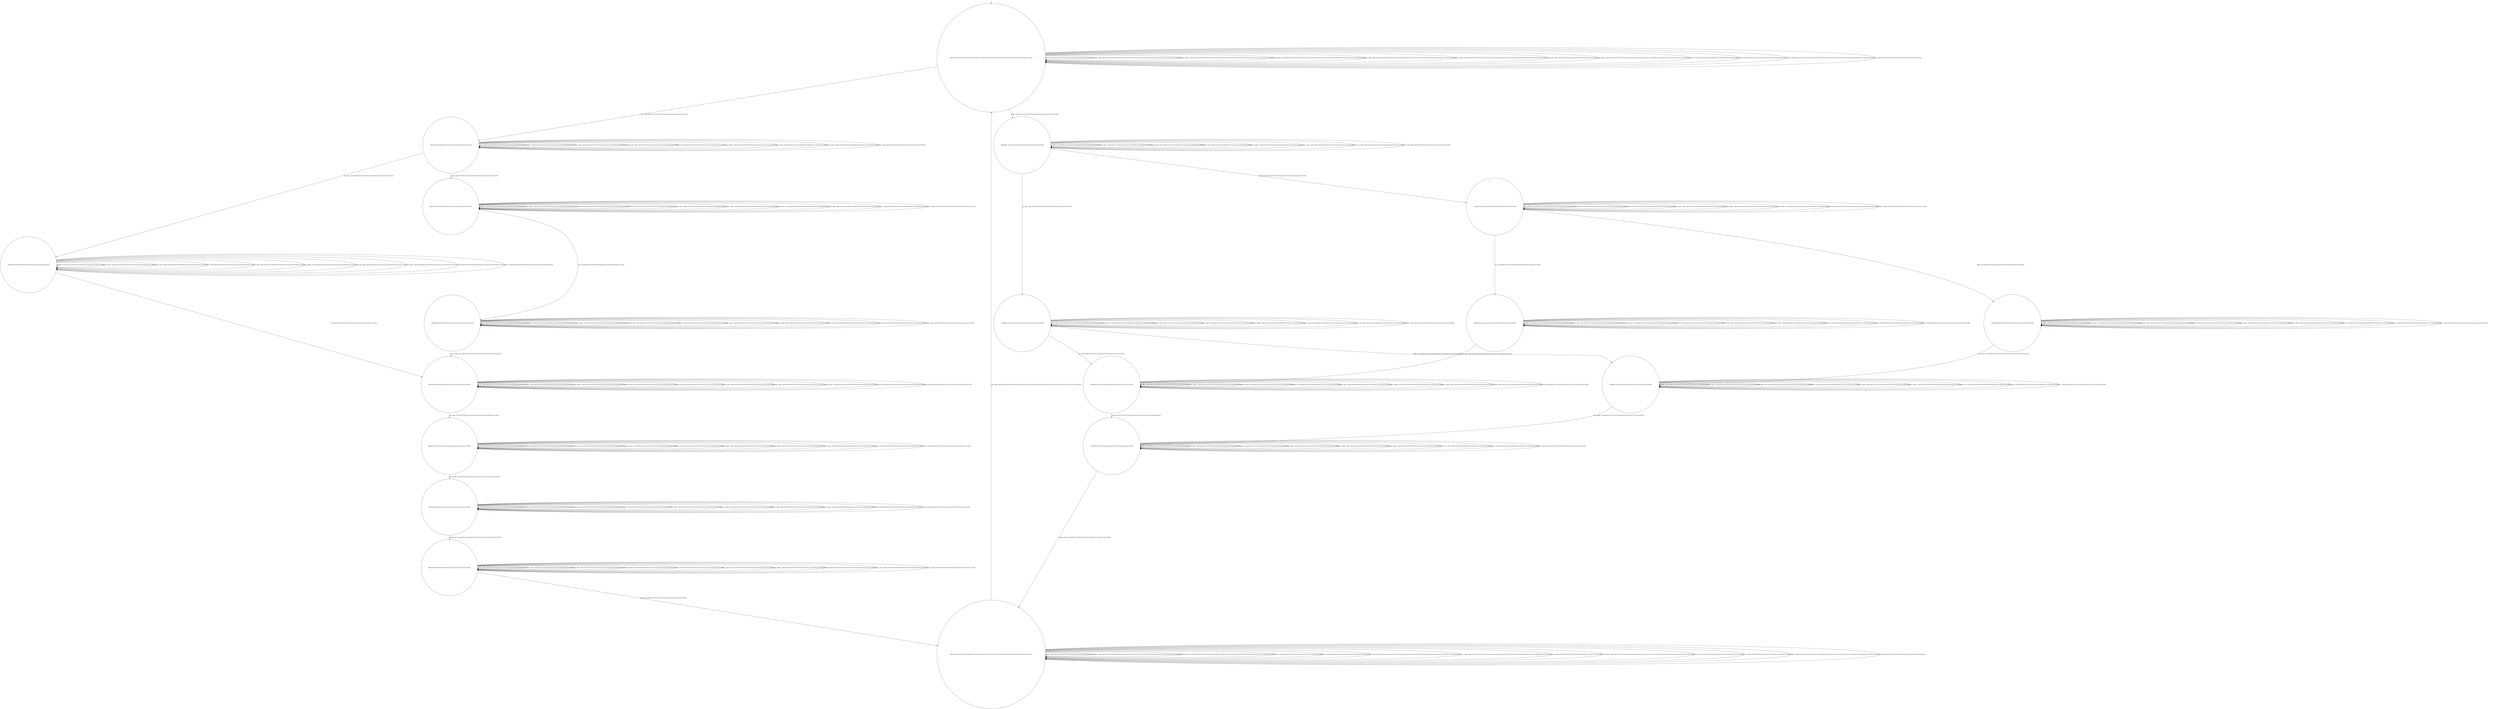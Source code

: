digraph g {
	edge [lblstyle="above, sloped"];
	s0 [shape="circle" label="0@[((EUR and CAP and TON and not DOL and not TEA and not COF) or (DOL and COF and TEA and not TON and not CAP and not EUR))]"];
	s1 [shape="circle" label="1@[((EUR and CAP and TON and not DOL and not TEA and not COF))]"];
	s2 [shape="circle" label="2@[((EUR and CAP and TON and not DOL and not TEA and not COF))]"];
	s3 [shape="circle" label="3@[((EUR and CAP and TON and not DOL and not TEA and not COF))]"];
	s4 [shape="circle" label="4@[((EUR and CAP and TON and not DOL and not TEA and not COF))]"];
	s5 [shape="circle" label="5@[((EUR and CAP and TON and not DOL and not TEA and not COF))]"];
	s6 [shape="circle" label="6@[((EUR and CAP and TON and not DOL and not TEA and not COF))]"];
	s7 [shape="circle" label="7@[((EUR and CAP and TON and not DOL and not TEA and not COF))]"];
	s8 [shape="circle" label="8@[((EUR and CAP and TON and not DOL and not TEA and not COF))]"];
	s9 [shape="circle" label="9@[((EUR and CAP and TON and not DOL and not TEA and not COF) or (DOL and COF and TEA and not TON and not CAP and not EUR))]"];
	s10 [shape="circle" label="10@[((DOL and COF and TEA and not TON and not CAP and not EUR))]"];
	s11 [shape="circle" label="11@[((DOL and COF and TEA and not TON and not CAP and not EUR))]"];
	s12 [shape="circle" label="12@[((DOL and COF and TEA and not TON and not CAP and not EUR))]"];
	s13 [shape="circle" label="13@[((DOL and COF and TEA and not TON and not CAP and not EUR))]"];
	s14 [shape="circle" label="14@[((DOL and COF and TEA and not TON and not CAP and not EUR))]"];
	s15 [shape="circle" label="15@[((DOL and COF and TEA and not TON and not CAP and not EUR))]"];
	s16 [shape="circle" label="16@[((DOL and COF and TEA and not TON and not CAP and not EUR))]"];
	s17 [shape="circle" label="17@[((DOL and COF and TEA and not TON and not CAP and not EUR))]"];
	s0 -> s0 [label="cap / nok() [((EUR and CAP and TON and not DOL and not TEA and not COF))]"];
	s0 -> s0 [label="coffee / nok() [((EUR and CAP and TON and not DOL and not TEA and not COF) or (DOL and COF and TEA and not TON and not CAP and not EUR))]"];
	s0 -> s0 [label="cup_taken / nok() [((EUR and CAP and TON and not DOL and not TEA and not COF) or (DOL and COF and TEA and not TON and not CAP and not EUR))]"];
	s0 -> s0 [label="display_done / nok() [((EUR and CAP and TON and not DOL and not TEA and not COF) or (DOL and COF and TEA and not TON and not CAP and not EUR))]"];
	s0 -> s10 [label="dollar / ok() [((DOL and COF and TEA and not TON and not CAP and not EUR))]"];
	s0 -> s1 [label="euro / ok() [((EUR and CAP and TON and not DOL and not TEA and not COF))]"];
	s0 -> s0 [label="no_sugar / nok() [((EUR and CAP and TON and not DOL and not TEA and not COF) or (DOL and COF and TEA and not TON and not CAP and not EUR))]"];
	s0 -> s0 [label="pour_coffee / nok() [((EUR and CAP and TON and not DOL and not TEA and not COF) or (DOL and COF and TEA and not TON and not CAP and not EUR))]"];
	s0 -> s0 [label="pour_milk / nok() [((EUR and CAP and TON and not DOL and not TEA and not COF))]"];
	s0 -> s0 [label="pour_sugar / nok() [((EUR and CAP and TON and not DOL and not TEA and not COF) or (DOL and COF and TEA and not TON and not CAP and not EUR))]"];
	s0 -> s0 [label="pour_tea / nok() [((DOL and COF and TEA and not TON and not CAP and not EUR))]"];
	s0 -> s0 [label="ring / nok() [((EUR and CAP and TON and not DOL and not TEA and not COF))]"];
	s0 -> s0 [label="sugar / nok() [((EUR and CAP and TON and not DOL and not TEA and not COF) or (DOL and COF and TEA and not TON and not CAP and not EUR))]"];
	s0 -> s0 [label="tea / nok() [((DOL and COF and TEA and not TON and not CAP and not EUR))]"];
	s1 -> s1 [label="cap / nok() [((EUR and CAP and TON and not DOL and not TEA and not COF))]"];
	s1 -> s1 [label="coffee / nok() [((EUR and CAP and TON and not DOL and not TEA and not COF))]"];
	s1 -> s1 [label="cup_taken / nok() [((EUR and CAP and TON and not DOL and not TEA and not COF))]"];
	s1 -> s1 [label="display_done / nok() [((EUR and CAP and TON and not DOL and not TEA and not COF))]"];
	s1 -> s1 [label="euro / nok() [((EUR and CAP and TON and not DOL and not TEA and not COF))]"];
	s1 -> s2 [label="no_sugar / ok() [((EUR and CAP and TON and not DOL and not TEA and not COF))]"];
	s1 -> s1 [label="pour_coffee / nok() [((EUR and CAP and TON and not DOL and not TEA and not COF))]"];
	s1 -> s1 [label="pour_milk / nok() [((EUR and CAP and TON and not DOL and not TEA and not COF))]"];
	s1 -> s1 [label="pour_sugar / nok() [((EUR and CAP and TON and not DOL and not TEA and not COF))]"];
	s1 -> s1 [label="ring / nok() [((EUR and CAP and TON and not DOL and not TEA and not COF))]"];
	s1 -> s3 [label="sugar / ok() [((EUR and CAP and TON and not DOL and not TEA and not COF))]"];
	s2 -> s5 [label="cap / ok() [((EUR and CAP and TON and not DOL and not TEA and not COF))]"];
	s2 -> s2 [label="coffee / Ω [((EUR and CAP and TON and not DOL and not TEA and not COF))]"];
	s2 -> s2 [label="cup_taken / nok() [((EUR and CAP and TON and not DOL and not TEA and not COF))]"];
	s2 -> s2 [label="display_done / nok() [((EUR and CAP and TON and not DOL and not TEA and not COF))]"];
	s2 -> s2 [label="euro / nok() [((EUR and CAP and TON and not DOL and not TEA and not COF))]"];
	s2 -> s2 [label="no_sugar / nok() [((EUR and CAP and TON and not DOL and not TEA and not COF))]"];
	s2 -> s2 [label="pour_coffee / nok() [((EUR and CAP and TON and not DOL and not TEA and not COF))]"];
	s2 -> s2 [label="pour_milk / nok() [((EUR and CAP and TON and not DOL and not TEA and not COF))]"];
	s2 -> s2 [label="pour_sugar / nok() [((EUR and CAP and TON and not DOL and not TEA and not COF))]"];
	s2 -> s2 [label="ring / nok() [((EUR and CAP and TON and not DOL and not TEA and not COF))]"];
	s2 -> s2 [label="sugar / void() [((EUR and CAP and TON and not DOL and not TEA and not COF))]"];
	s3 -> s4 [label="cap / ok() [((EUR and CAP and TON and not DOL and not TEA and not COF))]"];
	s3 -> s3 [label="coffee / Ω [((EUR and CAP and TON and not DOL and not TEA and not COF))]"];
	s3 -> s3 [label="cup_taken / nok() [((EUR and CAP and TON and not DOL and not TEA and not COF))]"];
	s3 -> s3 [label="display_done / nok() [((EUR and CAP and TON and not DOL and not TEA and not COF))]"];
	s3 -> s3 [label="euro / nok() [((EUR and CAP and TON and not DOL and not TEA and not COF))]"];
	s3 -> s3 [label="no_sugar / void() [((EUR and CAP and TON and not DOL and not TEA and not COF))]"];
	s3 -> s3 [label="pour_coffee / nok() [((EUR and CAP and TON and not DOL and not TEA and not COF))]"];
	s3 -> s3 [label="pour_milk / nok() [((EUR and CAP and TON and not DOL and not TEA and not COF))]"];
	s3 -> s3 [label="pour_sugar / nok() [((EUR and CAP and TON and not DOL and not TEA and not COF))]"];
	s3 -> s3 [label="ring / nok() [((EUR and CAP and TON and not DOL and not TEA and not COF))]"];
	s3 -> s3 [label="sugar / nok() [((EUR and CAP and TON and not DOL and not TEA and not COF))]"];
	s4 -> s4 [label="cap / nok() [((EUR and CAP and TON and not DOL and not TEA and not COF))]"];
	s4 -> s4 [label="coffee / void() [((EUR and CAP and TON and not DOL and not TEA and not COF))]"];
	s4 -> s4 [label="cup_taken / nok() [((EUR and CAP and TON and not DOL and not TEA and not COF))]"];
	s4 -> s4 [label="display_done / nok() [((EUR and CAP and TON and not DOL and not TEA and not COF))]"];
	s4 -> s4 [label="euro / nok() [((EUR and CAP and TON and not DOL and not TEA and not COF))]"];
	s4 -> s4 [label="no_sugar / nok() [((EUR and CAP and TON and not DOL and not TEA and not COF))]"];
	s4 -> s4 [label="pour_coffee / nok() [((EUR and CAP and TON and not DOL and not TEA and not COF))]"];
	s4 -> s4 [label="pour_milk / nok() [((EUR and CAP and TON and not DOL and not TEA and not COF))]"];
	s4 -> s5 [label="pour_sugar / ok() [((EUR and CAP and TON and not DOL and not TEA and not COF))]"];
	s4 -> s4 [label="ring / nok() [((EUR and CAP and TON and not DOL and not TEA and not COF))]"];
	s4 -> s4 [label="sugar / nok() [((EUR and CAP and TON and not DOL and not TEA and not COF))]"];
	s5 -> s5 [label="cap / nok() [((EUR and CAP and TON and not DOL and not TEA and not COF))]"];
	s5 -> s5 [label="coffee / void() [((EUR and CAP and TON and not DOL and not TEA and not COF))]"];
	s5 -> s5 [label="cup_taken / nok() [((EUR and CAP and TON and not DOL and not TEA and not COF))]"];
	s5 -> s5 [label="display_done / nok() [((EUR and CAP and TON and not DOL and not TEA and not COF))]"];
	s5 -> s5 [label="euro / nok() [((EUR and CAP and TON and not DOL and not TEA and not COF))]"];
	s5 -> s5 [label="no_sugar / nok() [((EUR and CAP and TON and not DOL and not TEA and not COF))]"];
	s5 -> s5 [label="pour_coffee / nok() [((EUR and CAP and TON and not DOL and not TEA and not COF))]"];
	s5 -> s6 [label="pour_milk / ok() [((EUR and CAP and TON and not DOL and not TEA and not COF))]"];
	s5 -> s5 [label="pour_sugar / nok() [((EUR and CAP and TON and not DOL and not TEA and not COF))]"];
	s5 -> s5 [label="ring / nok() [((EUR and CAP and TON and not DOL and not TEA and not COF))]"];
	s5 -> s5 [label="sugar / nok() [((EUR and CAP and TON and not DOL and not TEA and not COF))]"];
	s6 -> s6 [label="cap / nok() [((EUR and CAP and TON and not DOL and not TEA and not COF))]"];
	s6 -> s6 [label="coffee / nok() [((EUR and CAP and TON and not DOL and not TEA and not COF))]"];
	s6 -> s6 [label="cup_taken / nok() [((EUR and CAP and TON and not DOL and not TEA and not COF))]"];
	s6 -> s6 [label="display_done / nok() [((EUR and CAP and TON and not DOL and not TEA and not COF))]"];
	s6 -> s6 [label="euro / nok() [((EUR and CAP and TON and not DOL and not TEA and not COF))]"];
	s6 -> s6 [label="no_sugar / nok() [((EUR and CAP and TON and not DOL and not TEA and not COF))]"];
	s6 -> s7 [label="pour_coffee / ok() [((EUR and CAP and TON and not DOL and not TEA and not COF))]"];
	s6 -> s6 [label="pour_milk / nok() [((EUR and CAP and TON and not DOL and not TEA and not COF))]"];
	s6 -> s6 [label="pour_sugar / nok() [((EUR and CAP and TON and not DOL and not TEA and not COF))]"];
	s6 -> s6 [label="ring / nok() [((EUR and CAP and TON and not DOL and not TEA and not COF))]"];
	s6 -> s6 [label="sugar / nok() [((EUR and CAP and TON and not DOL and not TEA and not COF))]"];
	s7 -> s7 [label="cap / nok() [((EUR and CAP and TON and not DOL and not TEA and not COF))]"];
	s7 -> s7 [label="coffee / nok() [((EUR and CAP and TON and not DOL and not TEA and not COF))]"];
	s7 -> s7 [label="cup_taken / nok() [((EUR and CAP and TON and not DOL and not TEA and not COF))]"];
	s7 -> s8 [label="display_done / ok() [((EUR and CAP and TON and not DOL and not TEA and not COF))]"];
	s7 -> s7 [label="euro / nok() [((EUR and CAP and TON and not DOL and not TEA and not COF))]"];
	s7 -> s7 [label="no_sugar / nok() [((EUR and CAP and TON and not DOL and not TEA and not COF))]"];
	s7 -> s7 [label="pour_coffee / nok() [((EUR and CAP and TON and not DOL and not TEA and not COF))]"];
	s7 -> s7 [label="pour_milk / nok() [((EUR and CAP and TON and not DOL and not TEA and not COF))]"];
	s7 -> s7 [label="pour_sugar / nok() [((EUR and CAP and TON and not DOL and not TEA and not COF))]"];
	s7 -> s7 [label="ring / nok() [((EUR and CAP and TON and not DOL and not TEA and not COF))]"];
	s7 -> s7 [label="sugar / nok() [((EUR and CAP and TON and not DOL and not TEA and not COF))]"];
	s8 -> s8 [label="cap / nok() [((EUR and CAP and TON and not DOL and not TEA and not COF))]"];
	s8 -> s8 [label="coffee / nok() [((EUR and CAP and TON and not DOL and not TEA and not COF))]"];
	s8 -> s8 [label="cup_taken / nok() [((EUR and CAP and TON and not DOL and not TEA and not COF))]"];
	s8 -> s8 [label="display_done / nok() [((EUR and CAP and TON and not DOL and not TEA and not COF))]"];
	s8 -> s8 [label="euro / nok() [((EUR and CAP and TON and not DOL and not TEA and not COF))]"];
	s8 -> s8 [label="no_sugar / nok() [((EUR and CAP and TON and not DOL and not TEA and not COF))]"];
	s8 -> s8 [label="pour_coffee / nok() [((EUR and CAP and TON and not DOL and not TEA and not COF))]"];
	s8 -> s8 [label="pour_milk / nok() [((EUR and CAP and TON and not DOL and not TEA and not COF))]"];
	s8 -> s8 [label="pour_sugar / nok() [((EUR and CAP and TON and not DOL and not TEA and not COF))]"];
	s8 -> s9 [label="ring / ok() [((EUR and CAP and TON and not DOL and not TEA and not COF))]"];
	s8 -> s8 [label="sugar / nok() [((EUR and CAP and TON and not DOL and not TEA and not COF))]"];
	s9 -> s9 [label="cap / nok() [((EUR and CAP and TON and not DOL and not TEA and not COF))]"];
	s9 -> s9 [label="coffee / nok() [((EUR and CAP and TON and not DOL and not TEA and not COF) or (DOL and COF and TEA and not TON and not CAP and not EUR))]"];
	s9 -> s0 [label="cup_taken / ok() [((EUR and CAP and TON and not DOL and not TEA and not COF) or (DOL and COF and TEA and not TON and not CAP and not EUR))]"];
	s9 -> s9 [label="display_done / nok() [((EUR and CAP and TON and not DOL and not TEA and not COF) or (DOL and COF and TEA and not TON and not CAP and not EUR))]"];
	s9 -> s9 [label="dollar / nok() [((DOL and COF and TEA and not TON and not CAP and not EUR))]"];
	s9 -> s9 [label="euro / nok() [((EUR and CAP and TON and not DOL and not TEA and not COF))]"];
	s9 -> s9 [label="no_sugar / nok() [((EUR and CAP and TON and not DOL and not TEA and not COF) or (DOL and COF and TEA and not TON and not CAP and not EUR))]"];
	s9 -> s9 [label="pour_coffee / nok() [((EUR and CAP and TON and not DOL and not TEA and not COF) or (DOL and COF and TEA and not TON and not CAP and not EUR))]"];
	s9 -> s9 [label="pour_milk / nok() [((EUR and CAP and TON and not DOL and not TEA and not COF))]"];
	s9 -> s9 [label="pour_sugar / nok() [((EUR and CAP and TON and not DOL and not TEA and not COF) or (DOL and COF and TEA and not TON and not CAP and not EUR))]"];
	s9 -> s9 [label="pour_tea / nok() [((DOL and COF and TEA and not TON and not CAP and not EUR))]"];
	s9 -> s9 [label="ring / nok() [((EUR and CAP and TON and not DOL and not TEA and not COF))]"];
	s9 -> s9 [label="sugar / nok() [((EUR and CAP and TON and not DOL and not TEA and not COF) or (DOL and COF and TEA and not TON and not CAP and not EUR))]"];
	s9 -> s9 [label="tea / nok() [((DOL and COF and TEA and not TON and not CAP and not EUR))]"];
	s10 -> s10 [label="coffee / nok() [((DOL and COF and TEA and not TON and not CAP and not EUR))]"];
	s10 -> s10 [label="cup_taken / nok() [((DOL and COF and TEA and not TON and not CAP and not EUR))]"];
	s10 -> s10 [label="display_done / nok() [((DOL and COF and TEA and not TON and not CAP and not EUR))]"];
	s10 -> s10 [label="dollar / nok() [((DOL and COF and TEA and not TON and not CAP and not EUR))]"];
	s10 -> s11 [label="no_sugar / ok() [((DOL and COF and TEA and not TON and not CAP and not EUR))]"];
	s10 -> s10 [label="pour_coffee / nok() [((DOL and COF and TEA and not TON and not CAP and not EUR))]"];
	s10 -> s10 [label="pour_sugar / nok() [((DOL and COF and TEA and not TON and not CAP and not EUR))]"];
	s10 -> s10 [label="pour_tea / nok() [((DOL and COF and TEA and not TON and not CAP and not EUR))]"];
	s10 -> s12 [label="sugar / ok() [((DOL and COF and TEA and not TON and not CAP and not EUR))]"];
	s10 -> s10 [label="tea / nok() [((DOL and COF and TEA and not TON and not CAP and not EUR))]"];
	s11 -> s15 [label="coffee / ok() [((DOL and COF and TEA and not TON and not CAP and not EUR))]"];
	s11 -> s11 [label="cup_taken / nok() [((DOL and COF and TEA and not TON and not CAP and not EUR))]"];
	s11 -> s11 [label="display_done / nok() [((DOL and COF and TEA and not TON and not CAP and not EUR))]"];
	s11 -> s11 [label="dollar / nok() [((DOL and COF and TEA and not TON and not CAP and not EUR))]"];
	s11 -> s11 [label="no_sugar / nok() [((DOL and COF and TEA and not TON and not CAP and not EUR))]"];
	s11 -> s11 [label="pour_coffee / nok() [((DOL and COF and TEA and not TON and not CAP and not EUR))]"];
	s11 -> s11 [label="pour_sugar / nok() [((DOL and COF and TEA and not TON and not CAP and not EUR))]"];
	s11 -> s11 [label="pour_tea / nok() [((DOL and COF and TEA and not TON and not CAP and not EUR))]"];
	s11 -> s11 [label="sugar / void() [((DOL and COF and TEA and not TON and not CAP and not EUR))]"];
	s11 -> s16 [label="tea / ok() [((DOL and COF and TEA and not TON and not CAP and not EUR))]"];
	s12 -> s13 [label="coffee / ok() [((DOL and COF and TEA and not TON and not CAP and not EUR))]"];
	s12 -> s12 [label="cup_taken / nok() [((DOL and COF and TEA and not TON and not CAP and not EUR))]"];
	s12 -> s12 [label="display_done / nok() [((DOL and COF and TEA and not TON and not CAP and not EUR))]"];
	s12 -> s12 [label="dollar / nok() [((DOL and COF and TEA and not TON and not CAP and not EUR))]"];
	s12 -> s12 [label="no_sugar / void() [((DOL and COF and TEA and not TON and not CAP and not EUR))]"];
	s12 -> s12 [label="pour_coffee / nok() [((DOL and COF and TEA and not TON and not CAP and not EUR))]"];
	s12 -> s12 [label="pour_sugar / nok() [((DOL and COF and TEA and not TON and not CAP and not EUR))]"];
	s12 -> s12 [label="pour_tea / nok() [((DOL and COF and TEA and not TON and not CAP and not EUR))]"];
	s12 -> s12 [label="sugar / nok() [((DOL and COF and TEA and not TON and not CAP and not EUR))]"];
	s12 -> s14 [label="tea / ok() [((DOL and COF and TEA and not TON and not CAP and not EUR))]"];
	s13 -> s13 [label="coffee / nok() [((DOL and COF and TEA and not TON and not CAP and not EUR))]"];
	s13 -> s13 [label="cup_taken / nok() [((DOL and COF and TEA and not TON and not CAP and not EUR))]"];
	s13 -> s13 [label="display_done / nok() [((DOL and COF and TEA and not TON and not CAP and not EUR))]"];
	s13 -> s13 [label="dollar / nok() [((DOL and COF and TEA and not TON and not CAP and not EUR))]"];
	s13 -> s13 [label="no_sugar / nok() [((DOL and COF and TEA and not TON and not CAP and not EUR))]"];
	s13 -> s13 [label="pour_coffee / nok() [((DOL and COF and TEA and not TON and not CAP and not EUR))]"];
	s13 -> s15 [label="pour_sugar / ok() [((DOL and COF and TEA and not TON and not CAP and not EUR))]"];
	s13 -> s13 [label="pour_tea / nok() [((DOL and COF and TEA and not TON and not CAP and not EUR))]"];
	s13 -> s13 [label="sugar / nok() [((DOL and COF and TEA and not TON and not CAP and not EUR))]"];
	s13 -> s13 [label="tea / void() [((DOL and COF and TEA and not TON and not CAP and not EUR))]"];
	s14 -> s14 [label="coffee / void() [((DOL and COF and TEA and not TON and not CAP and not EUR))]"];
	s14 -> s14 [label="cup_taken / nok() [((DOL and COF and TEA and not TON and not CAP and not EUR))]"];
	s14 -> s14 [label="display_done / nok() [((DOL and COF and TEA and not TON and not CAP and not EUR))]"];
	s14 -> s14 [label="dollar / nok() [((DOL and COF and TEA and not TON and not CAP and not EUR))]"];
	s14 -> s14 [label="no_sugar / nok() [((DOL and COF and TEA and not TON and not CAP and not EUR))]"];
	s14 -> s14 [label="pour_coffee / nok() [((DOL and COF and TEA and not TON and not CAP and not EUR))]"];
	s14 -> s16 [label="pour_sugar / ok() [((DOL and COF and TEA and not TON and not CAP and not EUR))]"];
	s14 -> s14 [label="pour_tea / nok() [((DOL and COF and TEA and not TON and not CAP and not EUR))]"];
	s14 -> s14 [label="sugar / nok() [((DOL and COF and TEA and not TON and not CAP and not EUR))]"];
	s14 -> s14 [label="tea / nok() [((DOL and COF and TEA and not TON and not CAP and not EUR))]"];
	s15 -> s15 [label="coffee / nok() [((DOL and COF and TEA and not TON and not CAP and not EUR))]"];
	s15 -> s15 [label="cup_taken / nok() [((DOL and COF and TEA and not TON and not CAP and not EUR))]"];
	s15 -> s15 [label="display_done / nok() [((DOL and COF and TEA and not TON and not CAP and not EUR))]"];
	s15 -> s15 [label="dollar / nok() [((DOL and COF and TEA and not TON and not CAP and not EUR))]"];
	s15 -> s15 [label="no_sugar / nok() [((DOL and COF and TEA and not TON and not CAP and not EUR))]"];
	s15 -> s17 [label="pour_coffee / ok() [((DOL and COF and TEA and not TON and not CAP and not EUR))]"];
	s15 -> s15 [label="pour_sugar / nok() [((DOL and COF and TEA and not TON and not CAP and not EUR))]"];
	s15 -> s15 [label="pour_tea / nok() [((DOL and COF and TEA and not TON and not CAP and not EUR))]"];
	s15 -> s15 [label="sugar / nok() [((DOL and COF and TEA and not TON and not CAP and not EUR))]"];
	s15 -> s15 [label="tea / void() [((DOL and COF and TEA and not TON and not CAP and not EUR))]"];
	s16 -> s16 [label="coffee / void() [((DOL and COF and TEA and not TON and not CAP and not EUR))]"];
	s16 -> s16 [label="cup_taken / nok() [((DOL and COF and TEA and not TON and not CAP and not EUR))]"];
	s16 -> s16 [label="display_done / nok() [((DOL and COF and TEA and not TON and not CAP and not EUR))]"];
	s16 -> s16 [label="dollar / nok() [((DOL and COF and TEA and not TON and not CAP and not EUR))]"];
	s16 -> s16 [label="no_sugar / nok() [((DOL and COF and TEA and not TON and not CAP and not EUR))]"];
	s16 -> s16 [label="pour_coffee / nok() [((DOL and COF and TEA and not TON and not CAP and not EUR))]"];
	s16 -> s16 [label="pour_sugar / nok() [((DOL and COF and TEA and not TON and not CAP and not EUR))]"];
	s16 -> s17 [label="pour_tea / ok() [((DOL and COF and TEA and not TON and not CAP and not EUR))]"];
	s16 -> s16 [label="sugar / nok() [((DOL and COF and TEA and not TON and not CAP and not EUR))]"];
	s16 -> s16 [label="tea / nok() [((DOL and COF and TEA and not TON and not CAP and not EUR))]"];
	s17 -> s17 [label="coffee / nok() [((DOL and COF and TEA and not TON and not CAP and not EUR))]"];
	s17 -> s17 [label="cup_taken / nok() [((DOL and COF and TEA and not TON and not CAP and not EUR))]"];
	s17 -> s9 [label="display_done / ok() [((DOL and COF and TEA and not TON and not CAP and not EUR))]"];
	s17 -> s17 [label="dollar / nok() [((DOL and COF and TEA and not TON and not CAP and not EUR))]"];
	s17 -> s17 [label="no_sugar / nok() [((DOL and COF and TEA and not TON and not CAP and not EUR))]"];
	s17 -> s17 [label="pour_coffee / nok() [((DOL and COF and TEA and not TON and not CAP and not EUR))]"];
	s17 -> s17 [label="pour_sugar / nok() [((DOL and COF and TEA and not TON and not CAP and not EUR))]"];
	s17 -> s17 [label="pour_tea / nok() [((DOL and COF and TEA and not TON and not CAP and not EUR))]"];
	s17 -> s17 [label="sugar / nok() [((DOL and COF and TEA and not TON and not CAP and not EUR))]"];
	s17 -> s17 [label="tea / nok() [((DOL and COF and TEA and not TON and not CAP and not EUR))]"];
	__start0 [label="" shape="none" width="0" height="0"];
	__start0 -> s0;
}